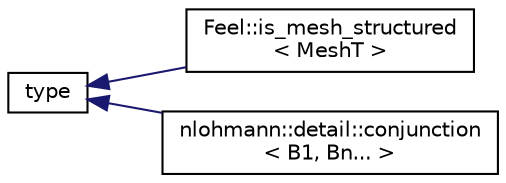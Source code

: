 digraph "Graphical Class Hierarchy"
{
 // LATEX_PDF_SIZE
  edge [fontname="Helvetica",fontsize="10",labelfontname="Helvetica",labelfontsize="10"];
  node [fontname="Helvetica",fontsize="10",shape=record];
  rankdir="LR";
  Node0 [label="type",height=0.2,width=0.4,color="black", fillcolor="white", style="filled",URL="$classstd_1_1conditional_1_1type.html",tooltip=" "];
  Node0 -> Node1 [dir="back",color="midnightblue",fontsize="10",style="solid",fontname="Helvetica"];
  Node1 [label="Feel::is_mesh_structured\l\< MeshT \>",height=0.2,width=0.4,color="black", fillcolor="white", style="filled",URL="$structFeel_1_1is__mesh__structured.html",tooltip="trait type to detect a MeshStructured mesh"];
  Node0 -> Node2 [dir="back",color="midnightblue",fontsize="10",style="solid",fontname="Helvetica"];
  Node2 [label="nlohmann::detail::conjunction\l\< B1, Bn... \>",height=0.2,width=0.4,color="black", fillcolor="white", style="filled",URL="$structnlohmann_1_1detail_1_1conjunction_3_01B1_00_01Bn_8_8_8_01_4.html",tooltip=" "];
}
